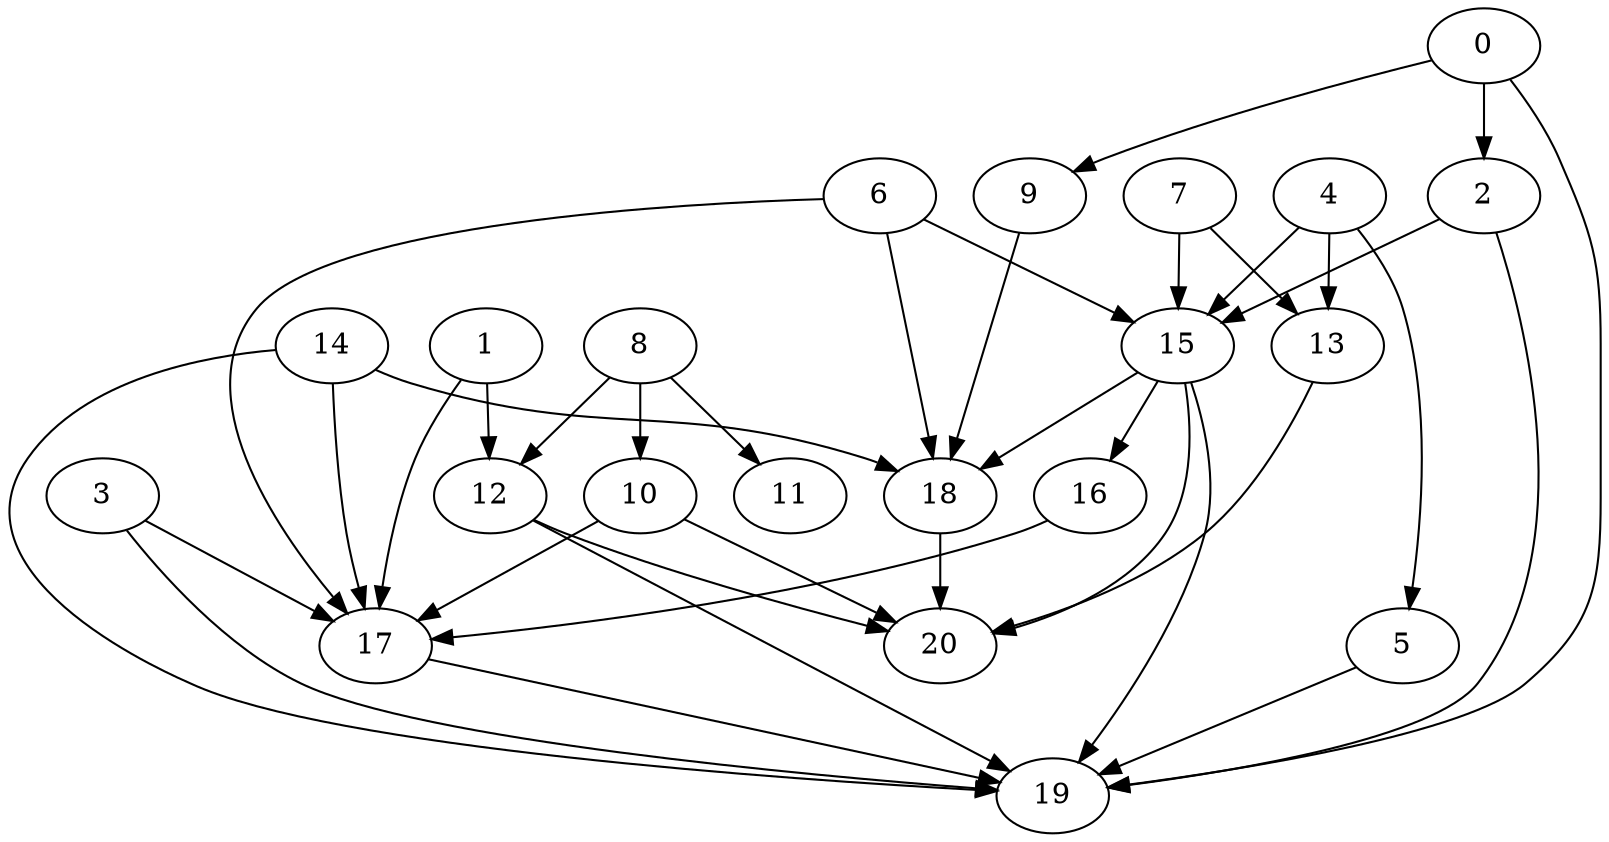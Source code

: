 digraph "Random_Nodes_21_Density_1.76_CCR_0.10_WeightType_Random_Homogeneous-2" {
0 [Weight=179];
6 [Weight=125];
8 [Weight=161];
7 [Weight=72];
2 [Weight=54];
4 [Weight=36];
14 [Weight=161];
15 [Weight=54];
10 [Weight=143];
16 [Weight=125];
1 [Weight=107];
9 [Weight=72];
3 [Weight=90];
5 [Weight=179];
18 [Weight=125];
17 [Weight=107];
13 [Weight=90];
12 [Weight=72];
11 [Weight=143];
20 [Weight=72];
19 [Weight=54];
0 -> 9 [Weight=10];
1 -> 17 [Weight=4];
10 -> 20 [Weight=8];
16 -> 17 [Weight=9];
7 -> 13 [Weight=8];
14 -> 19 [Weight=7];
6 -> 17 [Weight=8];
8 -> 12 [Weight=6];
14 -> 17 [Weight=8];
13 -> 20 [Weight=2];
0 -> 2 [Weight=4];
6 -> 15 [Weight=4];
3 -> 17 [Weight=5];
15 -> 18 [Weight=2];
4 -> 5 [Weight=7];
2 -> 19 [Weight=6];
15 -> 16 [Weight=4];
15 -> 19 [Weight=2];
4 -> 15 [Weight=10];
8 -> 11 [Weight=3];
14 -> 18 [Weight=8];
4 -> 13 [Weight=3];
10 -> 17 [Weight=9];
18 -> 20 [Weight=2];
12 -> 19 [Weight=10];
5 -> 19 [Weight=10];
6 -> 18 [Weight=10];
7 -> 15 [Weight=3];
15 -> 20 [Weight=6];
0 -> 19 [Weight=5];
9 -> 18 [Weight=6];
1 -> 12 [Weight=6];
12 -> 20 [Weight=3];
8 -> 10 [Weight=8];
17 -> 19 [Weight=5];
3 -> 19 [Weight=9];
2 -> 15 [Weight=2];
}
